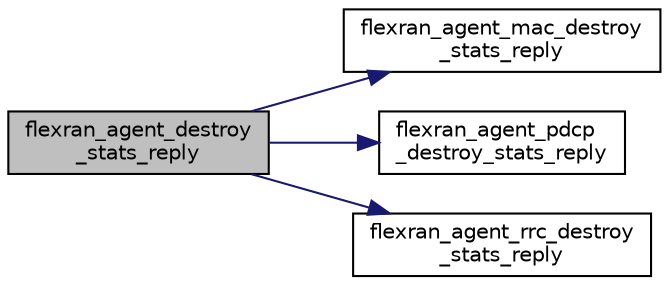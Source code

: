digraph "flexran_agent_destroy_stats_reply"
{
 // LATEX_PDF_SIZE
  edge [fontname="Helvetica",fontsize="10",labelfontname="Helvetica",labelfontsize="10"];
  node [fontname="Helvetica",fontsize="10",shape=record];
  rankdir="LR";
  Node1 [label="flexran_agent_destroy\l_stats_reply",height=0.2,width=0.4,color="black", fillcolor="grey75", style="filled", fontcolor="black",tooltip=" "];
  Node1 -> Node2 [color="midnightblue",fontsize="10",style="solid",fontname="Helvetica"];
  Node2 [label="flexran_agent_mac_destroy\l_stats_reply",height=0.2,width=0.4,color="black", fillcolor="white", style="filled",URL="$flexran__agent__mac_8c.html#a87456d883530d54164c1fc55db876fc6",tooltip=" "];
  Node1 -> Node3 [color="midnightblue",fontsize="10",style="solid",fontname="Helvetica"];
  Node3 [label="flexran_agent_pdcp\l_destroy_stats_reply",height=0.2,width=0.4,color="black", fillcolor="white", style="filled",URL="$flexran__agent__pdcp_8c.html#a3d900cd4903ab604ae247e0e9ec77c57",tooltip=" "];
  Node1 -> Node4 [color="midnightblue",fontsize="10",style="solid",fontname="Helvetica"];
  Node4 [label="flexran_agent_rrc_destroy\l_stats_reply",height=0.2,width=0.4,color="black", fillcolor="white", style="filled",URL="$flexran__agent__rrc_8c.html#a3ffd768423c5602b25708f40ba9ad649",tooltip=" "];
}

